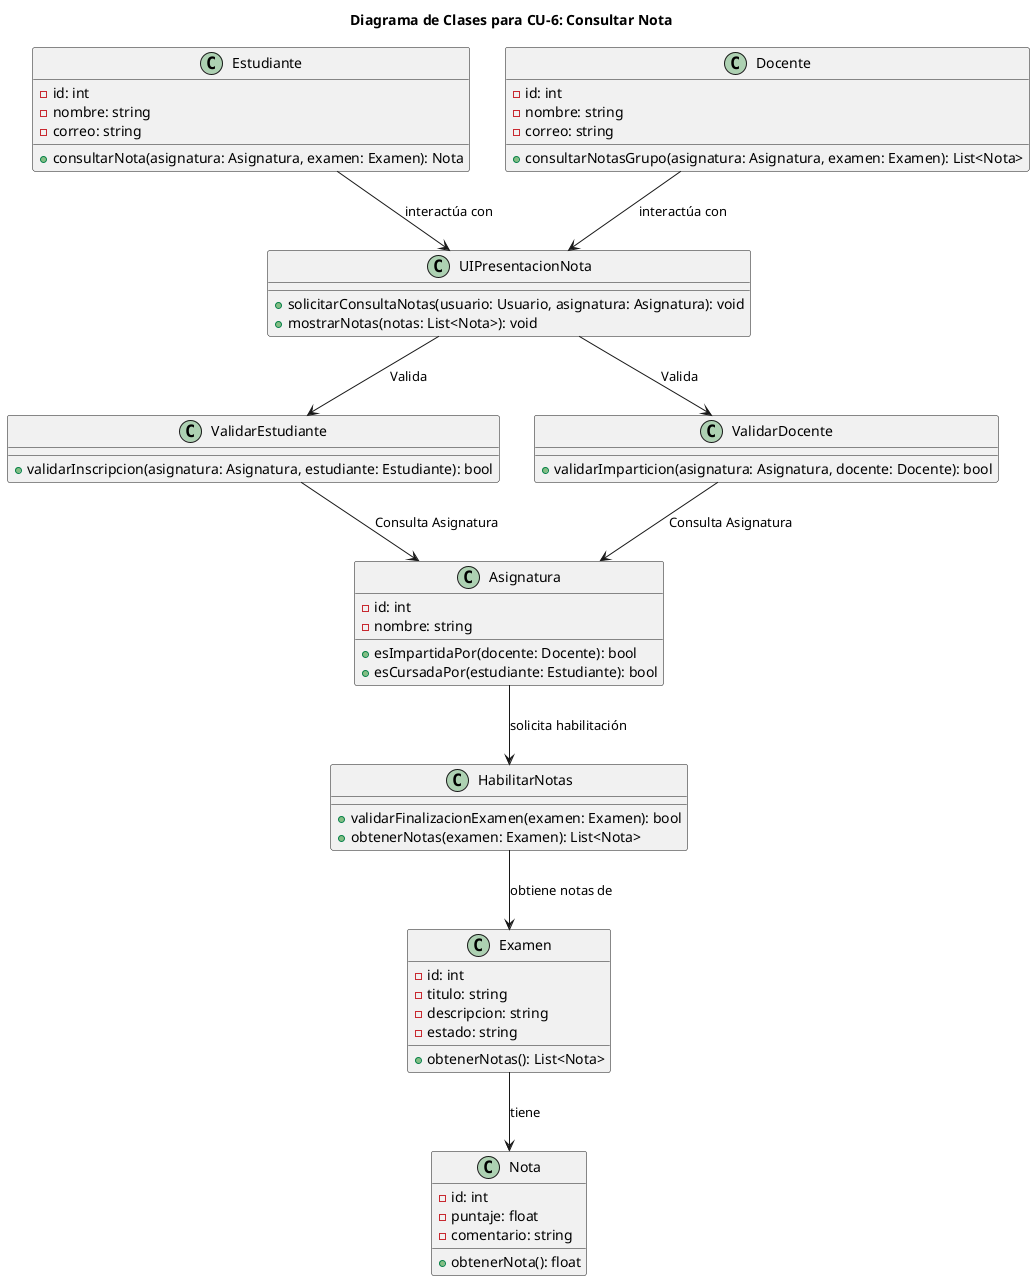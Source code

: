 @startuml CU6
title Diagrama de Clases para CU-6: Consultar Nota

' Clase Estudiante
class Estudiante {
    - id: int
    - nombre: string
    - correo: string
    + consultarNota(asignatura: Asignatura, examen: Examen): Nota
}

' Clase ValidarEstudiante
class ValidarEstudiante {
    + validarInscripcion(asignatura: Asignatura, estudiante: Estudiante): bool
}

' Clase Docente
class Docente {
    - id: int
    - nombre: string
    - correo: string
    + consultarNotasGrupo(asignatura: Asignatura, examen: Examen): List<Nota>
}

' Clase ValidarDocente
class ValidarDocente {
    + validarImparticion(asignatura: Asignatura, docente: Docente): bool
}

' Clase UIPresentacionNota
class UIPresentacionNota {
    + solicitarConsultaNotas(usuario: Usuario, asignatura: Asignatura): void
    + mostrarNotas(notas: List<Nota>): void
}

' Clase Asignatura
class Asignatura {
    - id: int
    - nombre: string
    + esImpartidaPor(docente: Docente): bool
    + esCursadaPor(estudiante: Estudiante): bool
}

' Clase HabilitarNotas
class HabilitarNotas {
    + validarFinalizacionExamen(examen: Examen): bool
    + obtenerNotas(examen: Examen): List<Nota>
}

' Clase Examen
class Examen {
    - id: int
    - titulo: string
    - descripcion: string
    - estado: string
    + obtenerNotas(): List<Nota>
}

' Clase Nota
class Nota {
    - id: int
    - puntaje: float
    - comentario: string
    + obtenerNota(): float
}

' Relaciones
Estudiante --> UIPresentacionNota : "interactúa con"
Docente -->  UIPresentacionNota : "interactúa con"
UIPresentacionNota --> ValidarDocente : "Valida"
UIPresentacionNota --> ValidarEstudiante : "Valida"
ValidarEstudiante -->  Asignatura : "Consulta Asignatura"
ValidarDocente -->  Asignatura : "Consulta Asignatura"
Asignatura  --> HabilitarNotas: "solicita habilitación"
HabilitarNotas --> Examen : "obtiene notas de"
Examen --> Nota : "tiene"